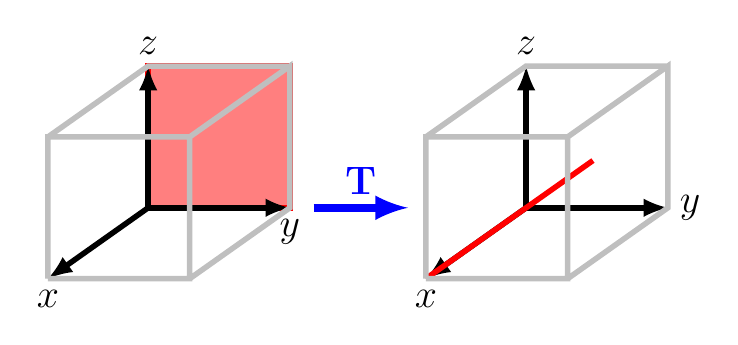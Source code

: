 \begin{tikzpicture}[x={(-0.707cm,-0.5cm)}, y={(1cm,0cm)}, z={(0cm,1cm)}, >=latex, line width=2pt, scale=0.6]

%   Matrix
%   1   0  0
%   0   0  0
%   0   0  0

\def\xmin{-2} \def\xmax{3}
\def\ymin{-2} \def\ymax{3}
\def\zmin{-2} \def\zmax{3}

%%%%%%%%%%%%%%%%%%%%%%%%%%
% domain
\begin{scope}[shift={(0,0,0)}]

	% kernel
	\draw [color=red,fill=red,fill opacity=0.5] (0,0,0) -- (0,\ymax,0) -- (0,\ymax,\zmax) -- (0,0,\zmax) -- cycle; % xy-plane

	% coordinate axes
	\draw [->] (0,0,0) -- (\xmax,0,0) node [below] {\Large $x$};
	\draw [->] (0,0,0) -- (0,\ymax,0) node [below] {\Large $y$};
	\draw [->] (0,0,0) -- (0,0,\zmax) node [above] {\Large $z$};


	% dotted box
	\draw [color=gray!50] 
	(\xmax,0,0) -- (\xmax,\ymax,0) -- (\xmax,\ymax,\zmax) -- (\xmax,0,\zmax) --  (\xmax,0,0) 
	(\xmax,\ymax,\zmax) -- (0,\ymax,\zmax) -- (0,\ymax,0) -- (\xmax,\ymax,0) 
	(0,\ymax,\zmax) -- (0,0,\zmax) -- (\xmax,0,\zmax);

\end{scope}

\draw[->, blue, shift={(0,3.5,0)}, line width=3pt] (0,0,0) -- node [above] {\Large $\textbf{T}$} (0,2,0);

%%%%%%%%%%%%%%%%%%%%%%%%%%
% codomain
\begin{scope}[shift={(0,8,0)}]
	% coordinate axes
	\draw [->] (0,0,0) -- (\xmax,0,0) node [below] {\Large $x$};
	\draw [->] (0,0,0) -- (0,\ymax,0) node [right] {\Large $y$};
	\draw [->] (0,0,0) -- (0,0,\zmax) node [above] {\Large $z$};

	% image
	\draw [color=red] (\xmin,0,0) -- (\xmax,0,0);

	% dotted box
	\draw [color=gray!50] 
	(\xmax,0,0) -- (\xmax,\ymax,0) -- (\xmax,\ymax,\zmax) -- (\xmax,0,\zmax) --  (\xmax,0,0) 
	(\xmax,\ymax,\zmax) -- (0,\ymax,\zmax) -- (0,\ymax,0) -- (\xmax,\ymax,0) 
	(0,\ymax,\zmax) -- (0,0,\zmax) -- (\xmax,0,\zmax);

\end{scope}

\end{tikzpicture}
